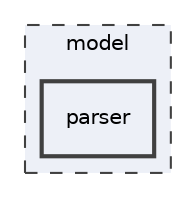 digraph "/mnt/d/WORKSPACE/viewer/CPP4_3DViewer_v2.0-1/src/model/parser"
{
 // LATEX_PDF_SIZE
  edge [fontname="Helvetica",fontsize="10",labelfontname="Helvetica",labelfontsize="10"];
  node [fontname="Helvetica",fontsize="10",shape=record];
  compound=true
  subgraph clusterdir_3f14f6767c31cb4a1d22c13c18cc6fc3 {
    graph [ bgcolor="#edf0f7", pencolor="grey25", style="filled,dashed,", label="model", fontname="Helvetica", fontsize="10", URL="dir_3f14f6767c31cb4a1d22c13c18cc6fc3.html"]
  dir_ab39906a69eb6cf339ffff2fe09da08d [shape=box, label="parser", style="filled,bold,", fillcolor="#edf0f7", color="grey25", URL="dir_ab39906a69eb6cf339ffff2fe09da08d.html"];
  }
}
